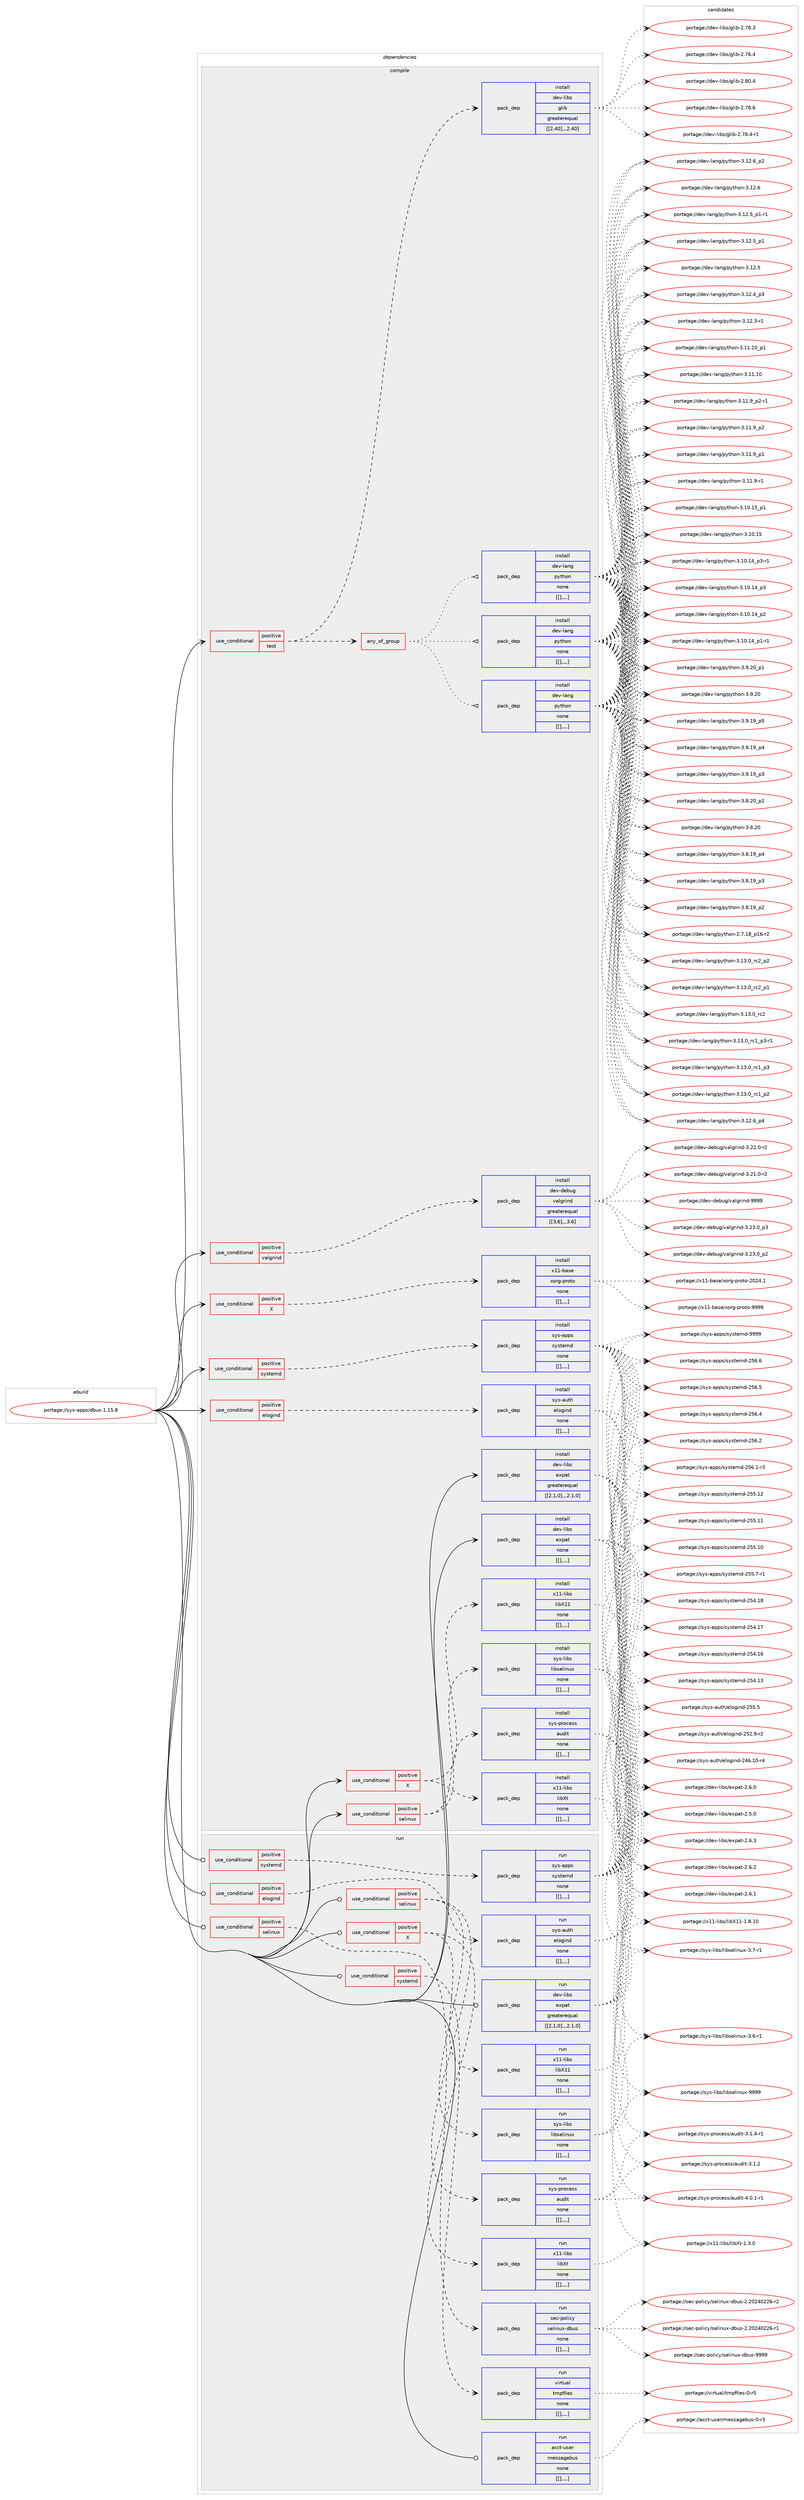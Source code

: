 digraph prolog {

# *************
# Graph options
# *************

newrank=true;
concentrate=true;
compound=true;
graph [rankdir=LR,fontname=Helvetica,fontsize=10,ranksep=1.5];#, ranksep=2.5, nodesep=0.2];
edge  [arrowhead=vee];
node  [fontname=Helvetica,fontsize=10];

# **********
# The ebuild
# **********

subgraph cluster_leftcol {
color=gray;
label=<<i>ebuild</i>>;
id [label="portage://sys-apps/dbus-1.15.8", color=red, width=4, href="../sys-apps/dbus-1.15.8.svg"];
}

# ****************
# The dependencies
# ****************

subgraph cluster_midcol {
color=gray;
label=<<i>dependencies</i>>;
subgraph cluster_compile {
fillcolor="#eeeeee";
style=filled;
label=<<i>compile</i>>;
subgraph cond2521 {
dependency7185 [label=<<TABLE BORDER="0" CELLBORDER="1" CELLSPACING="0" CELLPADDING="4"><TR><TD ROWSPAN="3" CELLPADDING="10">use_conditional</TD></TR><TR><TD>positive</TD></TR><TR><TD>X</TD></TR></TABLE>>, shape=none, color=red];
subgraph pack4641 {
dependency7186 [label=<<TABLE BORDER="0" CELLBORDER="1" CELLSPACING="0" CELLPADDING="4" WIDTH="220"><TR><TD ROWSPAN="6" CELLPADDING="30">pack_dep</TD></TR><TR><TD WIDTH="110">install</TD></TR><TR><TD>x11-base</TD></TR><TR><TD>xorg-proto</TD></TR><TR><TD>none</TD></TR><TR><TD>[[],,,,]</TD></TR></TABLE>>, shape=none, color=blue];
}
dependency7185:e -> dependency7186:w [weight=20,style="dashed",arrowhead="vee"];
}
id:e -> dependency7185:w [weight=20,style="solid",arrowhead="vee"];
subgraph cond2522 {
dependency7187 [label=<<TABLE BORDER="0" CELLBORDER="1" CELLSPACING="0" CELLPADDING="4"><TR><TD ROWSPAN="3" CELLPADDING="10">use_conditional</TD></TR><TR><TD>positive</TD></TR><TR><TD>X</TD></TR></TABLE>>, shape=none, color=red];
subgraph pack4642 {
dependency7188 [label=<<TABLE BORDER="0" CELLBORDER="1" CELLSPACING="0" CELLPADDING="4" WIDTH="220"><TR><TD ROWSPAN="6" CELLPADDING="30">pack_dep</TD></TR><TR><TD WIDTH="110">install</TD></TR><TR><TD>x11-libs</TD></TR><TR><TD>libX11</TD></TR><TR><TD>none</TD></TR><TR><TD>[[],,,,]</TD></TR></TABLE>>, shape=none, color=blue];
}
dependency7187:e -> dependency7188:w [weight=20,style="dashed",arrowhead="vee"];
subgraph pack4643 {
dependency7189 [label=<<TABLE BORDER="0" CELLBORDER="1" CELLSPACING="0" CELLPADDING="4" WIDTH="220"><TR><TD ROWSPAN="6" CELLPADDING="30">pack_dep</TD></TR><TR><TD WIDTH="110">install</TD></TR><TR><TD>x11-libs</TD></TR><TR><TD>libXt</TD></TR><TR><TD>none</TD></TR><TR><TD>[[],,,,]</TD></TR></TABLE>>, shape=none, color=blue];
}
dependency7187:e -> dependency7189:w [weight=20,style="dashed",arrowhead="vee"];
}
id:e -> dependency7187:w [weight=20,style="solid",arrowhead="vee"];
subgraph cond2523 {
dependency7190 [label=<<TABLE BORDER="0" CELLBORDER="1" CELLSPACING="0" CELLPADDING="4"><TR><TD ROWSPAN="3" CELLPADDING="10">use_conditional</TD></TR><TR><TD>positive</TD></TR><TR><TD>elogind</TD></TR></TABLE>>, shape=none, color=red];
subgraph pack4644 {
dependency7191 [label=<<TABLE BORDER="0" CELLBORDER="1" CELLSPACING="0" CELLPADDING="4" WIDTH="220"><TR><TD ROWSPAN="6" CELLPADDING="30">pack_dep</TD></TR><TR><TD WIDTH="110">install</TD></TR><TR><TD>sys-auth</TD></TR><TR><TD>elogind</TD></TR><TR><TD>none</TD></TR><TR><TD>[[],,,,]</TD></TR></TABLE>>, shape=none, color=blue];
}
dependency7190:e -> dependency7191:w [weight=20,style="dashed",arrowhead="vee"];
}
id:e -> dependency7190:w [weight=20,style="solid",arrowhead="vee"];
subgraph cond2524 {
dependency7192 [label=<<TABLE BORDER="0" CELLBORDER="1" CELLSPACING="0" CELLPADDING="4"><TR><TD ROWSPAN="3" CELLPADDING="10">use_conditional</TD></TR><TR><TD>positive</TD></TR><TR><TD>selinux</TD></TR></TABLE>>, shape=none, color=red];
subgraph pack4645 {
dependency7193 [label=<<TABLE BORDER="0" CELLBORDER="1" CELLSPACING="0" CELLPADDING="4" WIDTH="220"><TR><TD ROWSPAN="6" CELLPADDING="30">pack_dep</TD></TR><TR><TD WIDTH="110">install</TD></TR><TR><TD>sys-process</TD></TR><TR><TD>audit</TD></TR><TR><TD>none</TD></TR><TR><TD>[[],,,,]</TD></TR></TABLE>>, shape=none, color=blue];
}
dependency7192:e -> dependency7193:w [weight=20,style="dashed",arrowhead="vee"];
subgraph pack4646 {
dependency7194 [label=<<TABLE BORDER="0" CELLBORDER="1" CELLSPACING="0" CELLPADDING="4" WIDTH="220"><TR><TD ROWSPAN="6" CELLPADDING="30">pack_dep</TD></TR><TR><TD WIDTH="110">install</TD></TR><TR><TD>sys-libs</TD></TR><TR><TD>libselinux</TD></TR><TR><TD>none</TD></TR><TR><TD>[[],,,,]</TD></TR></TABLE>>, shape=none, color=blue];
}
dependency7192:e -> dependency7194:w [weight=20,style="dashed",arrowhead="vee"];
}
id:e -> dependency7192:w [weight=20,style="solid",arrowhead="vee"];
subgraph cond2525 {
dependency7195 [label=<<TABLE BORDER="0" CELLBORDER="1" CELLSPACING="0" CELLPADDING="4"><TR><TD ROWSPAN="3" CELLPADDING="10">use_conditional</TD></TR><TR><TD>positive</TD></TR><TR><TD>systemd</TD></TR></TABLE>>, shape=none, color=red];
subgraph pack4647 {
dependency7196 [label=<<TABLE BORDER="0" CELLBORDER="1" CELLSPACING="0" CELLPADDING="4" WIDTH="220"><TR><TD ROWSPAN="6" CELLPADDING="30">pack_dep</TD></TR><TR><TD WIDTH="110">install</TD></TR><TR><TD>sys-apps</TD></TR><TR><TD>systemd</TD></TR><TR><TD>none</TD></TR><TR><TD>[[],,,,]</TD></TR></TABLE>>, shape=none, color=blue];
}
dependency7195:e -> dependency7196:w [weight=20,style="dashed",arrowhead="vee"];
}
id:e -> dependency7195:w [weight=20,style="solid",arrowhead="vee"];
subgraph cond2526 {
dependency7197 [label=<<TABLE BORDER="0" CELLBORDER="1" CELLSPACING="0" CELLPADDING="4"><TR><TD ROWSPAN="3" CELLPADDING="10">use_conditional</TD></TR><TR><TD>positive</TD></TR><TR><TD>test</TD></TR></TABLE>>, shape=none, color=red];
subgraph any25 {
dependency7198 [label=<<TABLE BORDER="0" CELLBORDER="1" CELLSPACING="0" CELLPADDING="4"><TR><TD CELLPADDING="10">any_of_group</TD></TR></TABLE>>, shape=none, color=red];subgraph pack4648 {
dependency7199 [label=<<TABLE BORDER="0" CELLBORDER="1" CELLSPACING="0" CELLPADDING="4" WIDTH="220"><TR><TD ROWSPAN="6" CELLPADDING="30">pack_dep</TD></TR><TR><TD WIDTH="110">install</TD></TR><TR><TD>dev-lang</TD></TR><TR><TD>python</TD></TR><TR><TD>none</TD></TR><TR><TD>[[],,,,]</TD></TR></TABLE>>, shape=none, color=blue];
}
dependency7198:e -> dependency7199:w [weight=20,style="dotted",arrowhead="oinv"];
subgraph pack4649 {
dependency7200 [label=<<TABLE BORDER="0" CELLBORDER="1" CELLSPACING="0" CELLPADDING="4" WIDTH="220"><TR><TD ROWSPAN="6" CELLPADDING="30">pack_dep</TD></TR><TR><TD WIDTH="110">install</TD></TR><TR><TD>dev-lang</TD></TR><TR><TD>python</TD></TR><TR><TD>none</TD></TR><TR><TD>[[],,,,]</TD></TR></TABLE>>, shape=none, color=blue];
}
dependency7198:e -> dependency7200:w [weight=20,style="dotted",arrowhead="oinv"];
subgraph pack4650 {
dependency7201 [label=<<TABLE BORDER="0" CELLBORDER="1" CELLSPACING="0" CELLPADDING="4" WIDTH="220"><TR><TD ROWSPAN="6" CELLPADDING="30">pack_dep</TD></TR><TR><TD WIDTH="110">install</TD></TR><TR><TD>dev-lang</TD></TR><TR><TD>python</TD></TR><TR><TD>none</TD></TR><TR><TD>[[],,,,]</TD></TR></TABLE>>, shape=none, color=blue];
}
dependency7198:e -> dependency7201:w [weight=20,style="dotted",arrowhead="oinv"];
}
dependency7197:e -> dependency7198:w [weight=20,style="dashed",arrowhead="vee"];
subgraph pack4651 {
dependency7202 [label=<<TABLE BORDER="0" CELLBORDER="1" CELLSPACING="0" CELLPADDING="4" WIDTH="220"><TR><TD ROWSPAN="6" CELLPADDING="30">pack_dep</TD></TR><TR><TD WIDTH="110">install</TD></TR><TR><TD>dev-libs</TD></TR><TR><TD>glib</TD></TR><TR><TD>greaterequal</TD></TR><TR><TD>[[2,40],,,2.40]</TD></TR></TABLE>>, shape=none, color=blue];
}
dependency7197:e -> dependency7202:w [weight=20,style="dashed",arrowhead="vee"];
}
id:e -> dependency7197:w [weight=20,style="solid",arrowhead="vee"];
subgraph cond2527 {
dependency7203 [label=<<TABLE BORDER="0" CELLBORDER="1" CELLSPACING="0" CELLPADDING="4"><TR><TD ROWSPAN="3" CELLPADDING="10">use_conditional</TD></TR><TR><TD>positive</TD></TR><TR><TD>valgrind</TD></TR></TABLE>>, shape=none, color=red];
subgraph pack4652 {
dependency7204 [label=<<TABLE BORDER="0" CELLBORDER="1" CELLSPACING="0" CELLPADDING="4" WIDTH="220"><TR><TD ROWSPAN="6" CELLPADDING="30">pack_dep</TD></TR><TR><TD WIDTH="110">install</TD></TR><TR><TD>dev-debug</TD></TR><TR><TD>valgrind</TD></TR><TR><TD>greaterequal</TD></TR><TR><TD>[[3,6],,,3.6]</TD></TR></TABLE>>, shape=none, color=blue];
}
dependency7203:e -> dependency7204:w [weight=20,style="dashed",arrowhead="vee"];
}
id:e -> dependency7203:w [weight=20,style="solid",arrowhead="vee"];
subgraph pack4653 {
dependency7205 [label=<<TABLE BORDER="0" CELLBORDER="1" CELLSPACING="0" CELLPADDING="4" WIDTH="220"><TR><TD ROWSPAN="6" CELLPADDING="30">pack_dep</TD></TR><TR><TD WIDTH="110">install</TD></TR><TR><TD>dev-libs</TD></TR><TR><TD>expat</TD></TR><TR><TD>greaterequal</TD></TR><TR><TD>[[2,1,0],,,2.1.0]</TD></TR></TABLE>>, shape=none, color=blue];
}
id:e -> dependency7205:w [weight=20,style="solid",arrowhead="vee"];
subgraph pack4654 {
dependency7206 [label=<<TABLE BORDER="0" CELLBORDER="1" CELLSPACING="0" CELLPADDING="4" WIDTH="220"><TR><TD ROWSPAN="6" CELLPADDING="30">pack_dep</TD></TR><TR><TD WIDTH="110">install</TD></TR><TR><TD>dev-libs</TD></TR><TR><TD>expat</TD></TR><TR><TD>none</TD></TR><TR><TD>[[],,,,]</TD></TR></TABLE>>, shape=none, color=blue];
}
id:e -> dependency7206:w [weight=20,style="solid",arrowhead="vee"];
}
subgraph cluster_compileandrun {
fillcolor="#eeeeee";
style=filled;
label=<<i>compile and run</i>>;
}
subgraph cluster_run {
fillcolor="#eeeeee";
style=filled;
label=<<i>run</i>>;
subgraph cond2528 {
dependency7207 [label=<<TABLE BORDER="0" CELLBORDER="1" CELLSPACING="0" CELLPADDING="4"><TR><TD ROWSPAN="3" CELLPADDING="10">use_conditional</TD></TR><TR><TD>positive</TD></TR><TR><TD>X</TD></TR></TABLE>>, shape=none, color=red];
subgraph pack4655 {
dependency7208 [label=<<TABLE BORDER="0" CELLBORDER="1" CELLSPACING="0" CELLPADDING="4" WIDTH="220"><TR><TD ROWSPAN="6" CELLPADDING="30">pack_dep</TD></TR><TR><TD WIDTH="110">run</TD></TR><TR><TD>x11-libs</TD></TR><TR><TD>libX11</TD></TR><TR><TD>none</TD></TR><TR><TD>[[],,,,]</TD></TR></TABLE>>, shape=none, color=blue];
}
dependency7207:e -> dependency7208:w [weight=20,style="dashed",arrowhead="vee"];
subgraph pack4656 {
dependency7209 [label=<<TABLE BORDER="0" CELLBORDER="1" CELLSPACING="0" CELLPADDING="4" WIDTH="220"><TR><TD ROWSPAN="6" CELLPADDING="30">pack_dep</TD></TR><TR><TD WIDTH="110">run</TD></TR><TR><TD>x11-libs</TD></TR><TR><TD>libXt</TD></TR><TR><TD>none</TD></TR><TR><TD>[[],,,,]</TD></TR></TABLE>>, shape=none, color=blue];
}
dependency7207:e -> dependency7209:w [weight=20,style="dashed",arrowhead="vee"];
}
id:e -> dependency7207:w [weight=20,style="solid",arrowhead="odot"];
subgraph cond2529 {
dependency7210 [label=<<TABLE BORDER="0" CELLBORDER="1" CELLSPACING="0" CELLPADDING="4"><TR><TD ROWSPAN="3" CELLPADDING="10">use_conditional</TD></TR><TR><TD>positive</TD></TR><TR><TD>elogind</TD></TR></TABLE>>, shape=none, color=red];
subgraph pack4657 {
dependency7211 [label=<<TABLE BORDER="0" CELLBORDER="1" CELLSPACING="0" CELLPADDING="4" WIDTH="220"><TR><TD ROWSPAN="6" CELLPADDING="30">pack_dep</TD></TR><TR><TD WIDTH="110">run</TD></TR><TR><TD>sys-auth</TD></TR><TR><TD>elogind</TD></TR><TR><TD>none</TD></TR><TR><TD>[[],,,,]</TD></TR></TABLE>>, shape=none, color=blue];
}
dependency7210:e -> dependency7211:w [weight=20,style="dashed",arrowhead="vee"];
}
id:e -> dependency7210:w [weight=20,style="solid",arrowhead="odot"];
subgraph cond2530 {
dependency7212 [label=<<TABLE BORDER="0" CELLBORDER="1" CELLSPACING="0" CELLPADDING="4"><TR><TD ROWSPAN="3" CELLPADDING="10">use_conditional</TD></TR><TR><TD>positive</TD></TR><TR><TD>selinux</TD></TR></TABLE>>, shape=none, color=red];
subgraph pack4658 {
dependency7213 [label=<<TABLE BORDER="0" CELLBORDER="1" CELLSPACING="0" CELLPADDING="4" WIDTH="220"><TR><TD ROWSPAN="6" CELLPADDING="30">pack_dep</TD></TR><TR><TD WIDTH="110">run</TD></TR><TR><TD>sec-policy</TD></TR><TR><TD>selinux-dbus</TD></TR><TR><TD>none</TD></TR><TR><TD>[[],,,,]</TD></TR></TABLE>>, shape=none, color=blue];
}
dependency7212:e -> dependency7213:w [weight=20,style="dashed",arrowhead="vee"];
}
id:e -> dependency7212:w [weight=20,style="solid",arrowhead="odot"];
subgraph cond2531 {
dependency7214 [label=<<TABLE BORDER="0" CELLBORDER="1" CELLSPACING="0" CELLPADDING="4"><TR><TD ROWSPAN="3" CELLPADDING="10">use_conditional</TD></TR><TR><TD>positive</TD></TR><TR><TD>selinux</TD></TR></TABLE>>, shape=none, color=red];
subgraph pack4659 {
dependency7215 [label=<<TABLE BORDER="0" CELLBORDER="1" CELLSPACING="0" CELLPADDING="4" WIDTH="220"><TR><TD ROWSPAN="6" CELLPADDING="30">pack_dep</TD></TR><TR><TD WIDTH="110">run</TD></TR><TR><TD>sys-process</TD></TR><TR><TD>audit</TD></TR><TR><TD>none</TD></TR><TR><TD>[[],,,,]</TD></TR></TABLE>>, shape=none, color=blue];
}
dependency7214:e -> dependency7215:w [weight=20,style="dashed",arrowhead="vee"];
subgraph pack4660 {
dependency7216 [label=<<TABLE BORDER="0" CELLBORDER="1" CELLSPACING="0" CELLPADDING="4" WIDTH="220"><TR><TD ROWSPAN="6" CELLPADDING="30">pack_dep</TD></TR><TR><TD WIDTH="110">run</TD></TR><TR><TD>sys-libs</TD></TR><TR><TD>libselinux</TD></TR><TR><TD>none</TD></TR><TR><TD>[[],,,,]</TD></TR></TABLE>>, shape=none, color=blue];
}
dependency7214:e -> dependency7216:w [weight=20,style="dashed",arrowhead="vee"];
}
id:e -> dependency7214:w [weight=20,style="solid",arrowhead="odot"];
subgraph cond2532 {
dependency7217 [label=<<TABLE BORDER="0" CELLBORDER="1" CELLSPACING="0" CELLPADDING="4"><TR><TD ROWSPAN="3" CELLPADDING="10">use_conditional</TD></TR><TR><TD>positive</TD></TR><TR><TD>systemd</TD></TR></TABLE>>, shape=none, color=red];
subgraph pack4661 {
dependency7218 [label=<<TABLE BORDER="0" CELLBORDER="1" CELLSPACING="0" CELLPADDING="4" WIDTH="220"><TR><TD ROWSPAN="6" CELLPADDING="30">pack_dep</TD></TR><TR><TD WIDTH="110">run</TD></TR><TR><TD>sys-apps</TD></TR><TR><TD>systemd</TD></TR><TR><TD>none</TD></TR><TR><TD>[[],,,,]</TD></TR></TABLE>>, shape=none, color=blue];
}
dependency7217:e -> dependency7218:w [weight=20,style="dashed",arrowhead="vee"];
}
id:e -> dependency7217:w [weight=20,style="solid",arrowhead="odot"];
subgraph cond2533 {
dependency7219 [label=<<TABLE BORDER="0" CELLBORDER="1" CELLSPACING="0" CELLPADDING="4"><TR><TD ROWSPAN="3" CELLPADDING="10">use_conditional</TD></TR><TR><TD>positive</TD></TR><TR><TD>systemd</TD></TR></TABLE>>, shape=none, color=red];
subgraph pack4662 {
dependency7220 [label=<<TABLE BORDER="0" CELLBORDER="1" CELLSPACING="0" CELLPADDING="4" WIDTH="220"><TR><TD ROWSPAN="6" CELLPADDING="30">pack_dep</TD></TR><TR><TD WIDTH="110">run</TD></TR><TR><TD>virtual</TD></TR><TR><TD>tmpfiles</TD></TR><TR><TD>none</TD></TR><TR><TD>[[],,,,]</TD></TR></TABLE>>, shape=none, color=blue];
}
dependency7219:e -> dependency7220:w [weight=20,style="dashed",arrowhead="vee"];
}
id:e -> dependency7219:w [weight=20,style="solid",arrowhead="odot"];
subgraph pack4663 {
dependency7221 [label=<<TABLE BORDER="0" CELLBORDER="1" CELLSPACING="0" CELLPADDING="4" WIDTH="220"><TR><TD ROWSPAN="6" CELLPADDING="30">pack_dep</TD></TR><TR><TD WIDTH="110">run</TD></TR><TR><TD>acct-user</TD></TR><TR><TD>messagebus</TD></TR><TR><TD>none</TD></TR><TR><TD>[[],,,,]</TD></TR></TABLE>>, shape=none, color=blue];
}
id:e -> dependency7221:w [weight=20,style="solid",arrowhead="odot"];
subgraph pack4664 {
dependency7222 [label=<<TABLE BORDER="0" CELLBORDER="1" CELLSPACING="0" CELLPADDING="4" WIDTH="220"><TR><TD ROWSPAN="6" CELLPADDING="30">pack_dep</TD></TR><TR><TD WIDTH="110">run</TD></TR><TR><TD>dev-libs</TD></TR><TR><TD>expat</TD></TR><TR><TD>greaterequal</TD></TR><TR><TD>[[2,1,0],,,2.1.0]</TD></TR></TABLE>>, shape=none, color=blue];
}
id:e -> dependency7222:w [weight=20,style="solid",arrowhead="odot"];
}
}

# **************
# The candidates
# **************

subgraph cluster_choices {
rank=same;
color=gray;
label=<<i>candidates</i>>;

subgraph choice4641 {
color=black;
nodesep=1;
choice120494945989711510147120111114103451121141111161114557575757 [label="portage://x11-base/xorg-proto-9999", color=red, width=4,href="../x11-base/xorg-proto-9999.svg"];
choice1204949459897115101471201111141034511211411111611145504850524649 [label="portage://x11-base/xorg-proto-2024.1", color=red, width=4,href="../x11-base/xorg-proto-2024.1.svg"];
dependency7186:e -> choice120494945989711510147120111114103451121141111161114557575757:w [style=dotted,weight="100"];
dependency7186:e -> choice1204949459897115101471201111141034511211411111611145504850524649:w [style=dotted,weight="100"];
}
subgraph choice4642 {
color=black;
nodesep=1;
choice12049494510810598115471081059888494945494656464948 [label="portage://x11-libs/libX11-1.8.10", color=red, width=4,href="../x11-libs/libX11-1.8.10.svg"];
dependency7188:e -> choice12049494510810598115471081059888494945494656464948:w [style=dotted,weight="100"];
}
subgraph choice4643 {
color=black;
nodesep=1;
choice12049494510810598115471081059888116454946514648 [label="portage://x11-libs/libXt-1.3.0", color=red, width=4,href="../x11-libs/libXt-1.3.0.svg"];
dependency7189:e -> choice12049494510810598115471081059888116454946514648:w [style=dotted,weight="100"];
}
subgraph choice4644 {
color=black;
nodesep=1;
choice115121115459711711610447101108111103105110100455053534653 [label="portage://sys-auth/elogind-255.5", color=red, width=4,href="../sys-auth/elogind-255.5.svg"];
choice1151211154597117116104471011081111031051101004550535046574511450 [label="portage://sys-auth/elogind-252.9-r2", color=red, width=4,href="../sys-auth/elogind-252.9-r2.svg"];
choice115121115459711711610447101108111103105110100455052544649484511452 [label="portage://sys-auth/elogind-246.10-r4", color=red, width=4,href="../sys-auth/elogind-246.10-r4.svg"];
dependency7191:e -> choice115121115459711711610447101108111103105110100455053534653:w [style=dotted,weight="100"];
dependency7191:e -> choice1151211154597117116104471011081111031051101004550535046574511450:w [style=dotted,weight="100"];
dependency7191:e -> choice115121115459711711610447101108111103105110100455052544649484511452:w [style=dotted,weight="100"];
}
subgraph choice4645 {
color=black;
nodesep=1;
choice115121115451121141119910111511547971171001051164552464846494511449 [label="portage://sys-process/audit-4.0.1-r1", color=red, width=4,href="../sys-process/audit-4.0.1-r1.svg"];
choice115121115451121141119910111511547971171001051164551464946524511449 [label="portage://sys-process/audit-3.1.4-r1", color=red, width=4,href="../sys-process/audit-3.1.4-r1.svg"];
choice11512111545112114111991011151154797117100105116455146494650 [label="portage://sys-process/audit-3.1.2", color=red, width=4,href="../sys-process/audit-3.1.2.svg"];
dependency7193:e -> choice115121115451121141119910111511547971171001051164552464846494511449:w [style=dotted,weight="100"];
dependency7193:e -> choice115121115451121141119910111511547971171001051164551464946524511449:w [style=dotted,weight="100"];
dependency7193:e -> choice11512111545112114111991011151154797117100105116455146494650:w [style=dotted,weight="100"];
}
subgraph choice4646 {
color=black;
nodesep=1;
choice115121115451081059811547108105981151011081051101171204557575757 [label="portage://sys-libs/libselinux-9999", color=red, width=4,href="../sys-libs/libselinux-9999.svg"];
choice11512111545108105981154710810598115101108105110117120455146554511449 [label="portage://sys-libs/libselinux-3.7-r1", color=red, width=4,href="../sys-libs/libselinux-3.7-r1.svg"];
choice11512111545108105981154710810598115101108105110117120455146544511449 [label="portage://sys-libs/libselinux-3.6-r1", color=red, width=4,href="../sys-libs/libselinux-3.6-r1.svg"];
dependency7194:e -> choice115121115451081059811547108105981151011081051101171204557575757:w [style=dotted,weight="100"];
dependency7194:e -> choice11512111545108105981154710810598115101108105110117120455146554511449:w [style=dotted,weight="100"];
dependency7194:e -> choice11512111545108105981154710810598115101108105110117120455146544511449:w [style=dotted,weight="100"];
}
subgraph choice4647 {
color=black;
nodesep=1;
choice1151211154597112112115471151211151161011091004557575757 [label="portage://sys-apps/systemd-9999", color=red, width=4,href="../sys-apps/systemd-9999.svg"];
choice115121115459711211211547115121115116101109100455053544654 [label="portage://sys-apps/systemd-256.6", color=red, width=4,href="../sys-apps/systemd-256.6.svg"];
choice115121115459711211211547115121115116101109100455053544653 [label="portage://sys-apps/systemd-256.5", color=red, width=4,href="../sys-apps/systemd-256.5.svg"];
choice115121115459711211211547115121115116101109100455053544652 [label="portage://sys-apps/systemd-256.4", color=red, width=4,href="../sys-apps/systemd-256.4.svg"];
choice115121115459711211211547115121115116101109100455053544650 [label="portage://sys-apps/systemd-256.2", color=red, width=4,href="../sys-apps/systemd-256.2.svg"];
choice1151211154597112112115471151211151161011091004550535446494511451 [label="portage://sys-apps/systemd-256.1-r3", color=red, width=4,href="../sys-apps/systemd-256.1-r3.svg"];
choice11512111545971121121154711512111511610110910045505353464950 [label="portage://sys-apps/systemd-255.12", color=red, width=4,href="../sys-apps/systemd-255.12.svg"];
choice11512111545971121121154711512111511610110910045505353464949 [label="portage://sys-apps/systemd-255.11", color=red, width=4,href="../sys-apps/systemd-255.11.svg"];
choice11512111545971121121154711512111511610110910045505353464948 [label="portage://sys-apps/systemd-255.10", color=red, width=4,href="../sys-apps/systemd-255.10.svg"];
choice1151211154597112112115471151211151161011091004550535346554511449 [label="portage://sys-apps/systemd-255.7-r1", color=red, width=4,href="../sys-apps/systemd-255.7-r1.svg"];
choice11512111545971121121154711512111511610110910045505352464956 [label="portage://sys-apps/systemd-254.18", color=red, width=4,href="../sys-apps/systemd-254.18.svg"];
choice11512111545971121121154711512111511610110910045505352464955 [label="portage://sys-apps/systemd-254.17", color=red, width=4,href="../sys-apps/systemd-254.17.svg"];
choice11512111545971121121154711512111511610110910045505352464954 [label="portage://sys-apps/systemd-254.16", color=red, width=4,href="../sys-apps/systemd-254.16.svg"];
choice11512111545971121121154711512111511610110910045505352464951 [label="portage://sys-apps/systemd-254.13", color=red, width=4,href="../sys-apps/systemd-254.13.svg"];
dependency7196:e -> choice1151211154597112112115471151211151161011091004557575757:w [style=dotted,weight="100"];
dependency7196:e -> choice115121115459711211211547115121115116101109100455053544654:w [style=dotted,weight="100"];
dependency7196:e -> choice115121115459711211211547115121115116101109100455053544653:w [style=dotted,weight="100"];
dependency7196:e -> choice115121115459711211211547115121115116101109100455053544652:w [style=dotted,weight="100"];
dependency7196:e -> choice115121115459711211211547115121115116101109100455053544650:w [style=dotted,weight="100"];
dependency7196:e -> choice1151211154597112112115471151211151161011091004550535446494511451:w [style=dotted,weight="100"];
dependency7196:e -> choice11512111545971121121154711512111511610110910045505353464950:w [style=dotted,weight="100"];
dependency7196:e -> choice11512111545971121121154711512111511610110910045505353464949:w [style=dotted,weight="100"];
dependency7196:e -> choice11512111545971121121154711512111511610110910045505353464948:w [style=dotted,weight="100"];
dependency7196:e -> choice1151211154597112112115471151211151161011091004550535346554511449:w [style=dotted,weight="100"];
dependency7196:e -> choice11512111545971121121154711512111511610110910045505352464956:w [style=dotted,weight="100"];
dependency7196:e -> choice11512111545971121121154711512111511610110910045505352464955:w [style=dotted,weight="100"];
dependency7196:e -> choice11512111545971121121154711512111511610110910045505352464954:w [style=dotted,weight="100"];
dependency7196:e -> choice11512111545971121121154711512111511610110910045505352464951:w [style=dotted,weight="100"];
}
subgraph choice4648 {
color=black;
nodesep=1;
choice100101118451089711010347112121116104111110455146495146489511499509511250 [label="portage://dev-lang/python-3.13.0_rc2_p2", color=red, width=4,href="../dev-lang/python-3.13.0_rc2_p2.svg"];
choice100101118451089711010347112121116104111110455146495146489511499509511249 [label="portage://dev-lang/python-3.13.0_rc2_p1", color=red, width=4,href="../dev-lang/python-3.13.0_rc2_p1.svg"];
choice10010111845108971101034711212111610411111045514649514648951149950 [label="portage://dev-lang/python-3.13.0_rc2", color=red, width=4,href="../dev-lang/python-3.13.0_rc2.svg"];
choice1001011184510897110103471121211161041111104551464951464895114994995112514511449 [label="portage://dev-lang/python-3.13.0_rc1_p3-r1", color=red, width=4,href="../dev-lang/python-3.13.0_rc1_p3-r1.svg"];
choice100101118451089711010347112121116104111110455146495146489511499499511251 [label="portage://dev-lang/python-3.13.0_rc1_p3", color=red, width=4,href="../dev-lang/python-3.13.0_rc1_p3.svg"];
choice100101118451089711010347112121116104111110455146495146489511499499511250 [label="portage://dev-lang/python-3.13.0_rc1_p2", color=red, width=4,href="../dev-lang/python-3.13.0_rc1_p2.svg"];
choice100101118451089711010347112121116104111110455146495046549511252 [label="portage://dev-lang/python-3.12.6_p4", color=red, width=4,href="../dev-lang/python-3.12.6_p4.svg"];
choice100101118451089711010347112121116104111110455146495046549511250 [label="portage://dev-lang/python-3.12.6_p2", color=red, width=4,href="../dev-lang/python-3.12.6_p2.svg"];
choice10010111845108971101034711212111610411111045514649504654 [label="portage://dev-lang/python-3.12.6", color=red, width=4,href="../dev-lang/python-3.12.6.svg"];
choice1001011184510897110103471121211161041111104551464950465395112494511449 [label="portage://dev-lang/python-3.12.5_p1-r1", color=red, width=4,href="../dev-lang/python-3.12.5_p1-r1.svg"];
choice100101118451089711010347112121116104111110455146495046539511249 [label="portage://dev-lang/python-3.12.5_p1", color=red, width=4,href="../dev-lang/python-3.12.5_p1.svg"];
choice10010111845108971101034711212111610411111045514649504653 [label="portage://dev-lang/python-3.12.5", color=red, width=4,href="../dev-lang/python-3.12.5.svg"];
choice100101118451089711010347112121116104111110455146495046529511251 [label="portage://dev-lang/python-3.12.4_p3", color=red, width=4,href="../dev-lang/python-3.12.4_p3.svg"];
choice100101118451089711010347112121116104111110455146495046514511449 [label="portage://dev-lang/python-3.12.3-r1", color=red, width=4,href="../dev-lang/python-3.12.3-r1.svg"];
choice10010111845108971101034711212111610411111045514649494649489511249 [label="portage://dev-lang/python-3.11.10_p1", color=red, width=4,href="../dev-lang/python-3.11.10_p1.svg"];
choice1001011184510897110103471121211161041111104551464949464948 [label="portage://dev-lang/python-3.11.10", color=red, width=4,href="../dev-lang/python-3.11.10.svg"];
choice1001011184510897110103471121211161041111104551464949465795112504511449 [label="portage://dev-lang/python-3.11.9_p2-r1", color=red, width=4,href="../dev-lang/python-3.11.9_p2-r1.svg"];
choice100101118451089711010347112121116104111110455146494946579511250 [label="portage://dev-lang/python-3.11.9_p2", color=red, width=4,href="../dev-lang/python-3.11.9_p2.svg"];
choice100101118451089711010347112121116104111110455146494946579511249 [label="portage://dev-lang/python-3.11.9_p1", color=red, width=4,href="../dev-lang/python-3.11.9_p1.svg"];
choice100101118451089711010347112121116104111110455146494946574511449 [label="portage://dev-lang/python-3.11.9-r1", color=red, width=4,href="../dev-lang/python-3.11.9-r1.svg"];
choice10010111845108971101034711212111610411111045514649484649539511249 [label="portage://dev-lang/python-3.10.15_p1", color=red, width=4,href="../dev-lang/python-3.10.15_p1.svg"];
choice1001011184510897110103471121211161041111104551464948464953 [label="portage://dev-lang/python-3.10.15", color=red, width=4,href="../dev-lang/python-3.10.15.svg"];
choice100101118451089711010347112121116104111110455146494846495295112514511449 [label="portage://dev-lang/python-3.10.14_p3-r1", color=red, width=4,href="../dev-lang/python-3.10.14_p3-r1.svg"];
choice10010111845108971101034711212111610411111045514649484649529511251 [label="portage://dev-lang/python-3.10.14_p3", color=red, width=4,href="../dev-lang/python-3.10.14_p3.svg"];
choice10010111845108971101034711212111610411111045514649484649529511250 [label="portage://dev-lang/python-3.10.14_p2", color=red, width=4,href="../dev-lang/python-3.10.14_p2.svg"];
choice100101118451089711010347112121116104111110455146494846495295112494511449 [label="portage://dev-lang/python-3.10.14_p1-r1", color=red, width=4,href="../dev-lang/python-3.10.14_p1-r1.svg"];
choice100101118451089711010347112121116104111110455146574650489511249 [label="portage://dev-lang/python-3.9.20_p1", color=red, width=4,href="../dev-lang/python-3.9.20_p1.svg"];
choice10010111845108971101034711212111610411111045514657465048 [label="portage://dev-lang/python-3.9.20", color=red, width=4,href="../dev-lang/python-3.9.20.svg"];
choice100101118451089711010347112121116104111110455146574649579511253 [label="portage://dev-lang/python-3.9.19_p5", color=red, width=4,href="../dev-lang/python-3.9.19_p5.svg"];
choice100101118451089711010347112121116104111110455146574649579511252 [label="portage://dev-lang/python-3.9.19_p4", color=red, width=4,href="../dev-lang/python-3.9.19_p4.svg"];
choice100101118451089711010347112121116104111110455146574649579511251 [label="portage://dev-lang/python-3.9.19_p3", color=red, width=4,href="../dev-lang/python-3.9.19_p3.svg"];
choice100101118451089711010347112121116104111110455146564650489511250 [label="portage://dev-lang/python-3.8.20_p2", color=red, width=4,href="../dev-lang/python-3.8.20_p2.svg"];
choice10010111845108971101034711212111610411111045514656465048 [label="portage://dev-lang/python-3.8.20", color=red, width=4,href="../dev-lang/python-3.8.20.svg"];
choice100101118451089711010347112121116104111110455146564649579511252 [label="portage://dev-lang/python-3.8.19_p4", color=red, width=4,href="../dev-lang/python-3.8.19_p4.svg"];
choice100101118451089711010347112121116104111110455146564649579511251 [label="portage://dev-lang/python-3.8.19_p3", color=red, width=4,href="../dev-lang/python-3.8.19_p3.svg"];
choice100101118451089711010347112121116104111110455146564649579511250 [label="portage://dev-lang/python-3.8.19_p2", color=red, width=4,href="../dev-lang/python-3.8.19_p2.svg"];
choice100101118451089711010347112121116104111110455046554649569511249544511450 [label="portage://dev-lang/python-2.7.18_p16-r2", color=red, width=4,href="../dev-lang/python-2.7.18_p16-r2.svg"];
dependency7199:e -> choice100101118451089711010347112121116104111110455146495146489511499509511250:w [style=dotted,weight="100"];
dependency7199:e -> choice100101118451089711010347112121116104111110455146495146489511499509511249:w [style=dotted,weight="100"];
dependency7199:e -> choice10010111845108971101034711212111610411111045514649514648951149950:w [style=dotted,weight="100"];
dependency7199:e -> choice1001011184510897110103471121211161041111104551464951464895114994995112514511449:w [style=dotted,weight="100"];
dependency7199:e -> choice100101118451089711010347112121116104111110455146495146489511499499511251:w [style=dotted,weight="100"];
dependency7199:e -> choice100101118451089711010347112121116104111110455146495146489511499499511250:w [style=dotted,weight="100"];
dependency7199:e -> choice100101118451089711010347112121116104111110455146495046549511252:w [style=dotted,weight="100"];
dependency7199:e -> choice100101118451089711010347112121116104111110455146495046549511250:w [style=dotted,weight="100"];
dependency7199:e -> choice10010111845108971101034711212111610411111045514649504654:w [style=dotted,weight="100"];
dependency7199:e -> choice1001011184510897110103471121211161041111104551464950465395112494511449:w [style=dotted,weight="100"];
dependency7199:e -> choice100101118451089711010347112121116104111110455146495046539511249:w [style=dotted,weight="100"];
dependency7199:e -> choice10010111845108971101034711212111610411111045514649504653:w [style=dotted,weight="100"];
dependency7199:e -> choice100101118451089711010347112121116104111110455146495046529511251:w [style=dotted,weight="100"];
dependency7199:e -> choice100101118451089711010347112121116104111110455146495046514511449:w [style=dotted,weight="100"];
dependency7199:e -> choice10010111845108971101034711212111610411111045514649494649489511249:w [style=dotted,weight="100"];
dependency7199:e -> choice1001011184510897110103471121211161041111104551464949464948:w [style=dotted,weight="100"];
dependency7199:e -> choice1001011184510897110103471121211161041111104551464949465795112504511449:w [style=dotted,weight="100"];
dependency7199:e -> choice100101118451089711010347112121116104111110455146494946579511250:w [style=dotted,weight="100"];
dependency7199:e -> choice100101118451089711010347112121116104111110455146494946579511249:w [style=dotted,weight="100"];
dependency7199:e -> choice100101118451089711010347112121116104111110455146494946574511449:w [style=dotted,weight="100"];
dependency7199:e -> choice10010111845108971101034711212111610411111045514649484649539511249:w [style=dotted,weight="100"];
dependency7199:e -> choice1001011184510897110103471121211161041111104551464948464953:w [style=dotted,weight="100"];
dependency7199:e -> choice100101118451089711010347112121116104111110455146494846495295112514511449:w [style=dotted,weight="100"];
dependency7199:e -> choice10010111845108971101034711212111610411111045514649484649529511251:w [style=dotted,weight="100"];
dependency7199:e -> choice10010111845108971101034711212111610411111045514649484649529511250:w [style=dotted,weight="100"];
dependency7199:e -> choice100101118451089711010347112121116104111110455146494846495295112494511449:w [style=dotted,weight="100"];
dependency7199:e -> choice100101118451089711010347112121116104111110455146574650489511249:w [style=dotted,weight="100"];
dependency7199:e -> choice10010111845108971101034711212111610411111045514657465048:w [style=dotted,weight="100"];
dependency7199:e -> choice100101118451089711010347112121116104111110455146574649579511253:w [style=dotted,weight="100"];
dependency7199:e -> choice100101118451089711010347112121116104111110455146574649579511252:w [style=dotted,weight="100"];
dependency7199:e -> choice100101118451089711010347112121116104111110455146574649579511251:w [style=dotted,weight="100"];
dependency7199:e -> choice100101118451089711010347112121116104111110455146564650489511250:w [style=dotted,weight="100"];
dependency7199:e -> choice10010111845108971101034711212111610411111045514656465048:w [style=dotted,weight="100"];
dependency7199:e -> choice100101118451089711010347112121116104111110455146564649579511252:w [style=dotted,weight="100"];
dependency7199:e -> choice100101118451089711010347112121116104111110455146564649579511251:w [style=dotted,weight="100"];
dependency7199:e -> choice100101118451089711010347112121116104111110455146564649579511250:w [style=dotted,weight="100"];
dependency7199:e -> choice100101118451089711010347112121116104111110455046554649569511249544511450:w [style=dotted,weight="100"];
}
subgraph choice4649 {
color=black;
nodesep=1;
choice100101118451089711010347112121116104111110455146495146489511499509511250 [label="portage://dev-lang/python-3.13.0_rc2_p2", color=red, width=4,href="../dev-lang/python-3.13.0_rc2_p2.svg"];
choice100101118451089711010347112121116104111110455146495146489511499509511249 [label="portage://dev-lang/python-3.13.0_rc2_p1", color=red, width=4,href="../dev-lang/python-3.13.0_rc2_p1.svg"];
choice10010111845108971101034711212111610411111045514649514648951149950 [label="portage://dev-lang/python-3.13.0_rc2", color=red, width=4,href="../dev-lang/python-3.13.0_rc2.svg"];
choice1001011184510897110103471121211161041111104551464951464895114994995112514511449 [label="portage://dev-lang/python-3.13.0_rc1_p3-r1", color=red, width=4,href="../dev-lang/python-3.13.0_rc1_p3-r1.svg"];
choice100101118451089711010347112121116104111110455146495146489511499499511251 [label="portage://dev-lang/python-3.13.0_rc1_p3", color=red, width=4,href="../dev-lang/python-3.13.0_rc1_p3.svg"];
choice100101118451089711010347112121116104111110455146495146489511499499511250 [label="portage://dev-lang/python-3.13.0_rc1_p2", color=red, width=4,href="../dev-lang/python-3.13.0_rc1_p2.svg"];
choice100101118451089711010347112121116104111110455146495046549511252 [label="portage://dev-lang/python-3.12.6_p4", color=red, width=4,href="../dev-lang/python-3.12.6_p4.svg"];
choice100101118451089711010347112121116104111110455146495046549511250 [label="portage://dev-lang/python-3.12.6_p2", color=red, width=4,href="../dev-lang/python-3.12.6_p2.svg"];
choice10010111845108971101034711212111610411111045514649504654 [label="portage://dev-lang/python-3.12.6", color=red, width=4,href="../dev-lang/python-3.12.6.svg"];
choice1001011184510897110103471121211161041111104551464950465395112494511449 [label="portage://dev-lang/python-3.12.5_p1-r1", color=red, width=4,href="../dev-lang/python-3.12.5_p1-r1.svg"];
choice100101118451089711010347112121116104111110455146495046539511249 [label="portage://dev-lang/python-3.12.5_p1", color=red, width=4,href="../dev-lang/python-3.12.5_p1.svg"];
choice10010111845108971101034711212111610411111045514649504653 [label="portage://dev-lang/python-3.12.5", color=red, width=4,href="../dev-lang/python-3.12.5.svg"];
choice100101118451089711010347112121116104111110455146495046529511251 [label="portage://dev-lang/python-3.12.4_p3", color=red, width=4,href="../dev-lang/python-3.12.4_p3.svg"];
choice100101118451089711010347112121116104111110455146495046514511449 [label="portage://dev-lang/python-3.12.3-r1", color=red, width=4,href="../dev-lang/python-3.12.3-r1.svg"];
choice10010111845108971101034711212111610411111045514649494649489511249 [label="portage://dev-lang/python-3.11.10_p1", color=red, width=4,href="../dev-lang/python-3.11.10_p1.svg"];
choice1001011184510897110103471121211161041111104551464949464948 [label="portage://dev-lang/python-3.11.10", color=red, width=4,href="../dev-lang/python-3.11.10.svg"];
choice1001011184510897110103471121211161041111104551464949465795112504511449 [label="portage://dev-lang/python-3.11.9_p2-r1", color=red, width=4,href="../dev-lang/python-3.11.9_p2-r1.svg"];
choice100101118451089711010347112121116104111110455146494946579511250 [label="portage://dev-lang/python-3.11.9_p2", color=red, width=4,href="../dev-lang/python-3.11.9_p2.svg"];
choice100101118451089711010347112121116104111110455146494946579511249 [label="portage://dev-lang/python-3.11.9_p1", color=red, width=4,href="../dev-lang/python-3.11.9_p1.svg"];
choice100101118451089711010347112121116104111110455146494946574511449 [label="portage://dev-lang/python-3.11.9-r1", color=red, width=4,href="../dev-lang/python-3.11.9-r1.svg"];
choice10010111845108971101034711212111610411111045514649484649539511249 [label="portage://dev-lang/python-3.10.15_p1", color=red, width=4,href="../dev-lang/python-3.10.15_p1.svg"];
choice1001011184510897110103471121211161041111104551464948464953 [label="portage://dev-lang/python-3.10.15", color=red, width=4,href="../dev-lang/python-3.10.15.svg"];
choice100101118451089711010347112121116104111110455146494846495295112514511449 [label="portage://dev-lang/python-3.10.14_p3-r1", color=red, width=4,href="../dev-lang/python-3.10.14_p3-r1.svg"];
choice10010111845108971101034711212111610411111045514649484649529511251 [label="portage://dev-lang/python-3.10.14_p3", color=red, width=4,href="../dev-lang/python-3.10.14_p3.svg"];
choice10010111845108971101034711212111610411111045514649484649529511250 [label="portage://dev-lang/python-3.10.14_p2", color=red, width=4,href="../dev-lang/python-3.10.14_p2.svg"];
choice100101118451089711010347112121116104111110455146494846495295112494511449 [label="portage://dev-lang/python-3.10.14_p1-r1", color=red, width=4,href="../dev-lang/python-3.10.14_p1-r1.svg"];
choice100101118451089711010347112121116104111110455146574650489511249 [label="portage://dev-lang/python-3.9.20_p1", color=red, width=4,href="../dev-lang/python-3.9.20_p1.svg"];
choice10010111845108971101034711212111610411111045514657465048 [label="portage://dev-lang/python-3.9.20", color=red, width=4,href="../dev-lang/python-3.9.20.svg"];
choice100101118451089711010347112121116104111110455146574649579511253 [label="portage://dev-lang/python-3.9.19_p5", color=red, width=4,href="../dev-lang/python-3.9.19_p5.svg"];
choice100101118451089711010347112121116104111110455146574649579511252 [label="portage://dev-lang/python-3.9.19_p4", color=red, width=4,href="../dev-lang/python-3.9.19_p4.svg"];
choice100101118451089711010347112121116104111110455146574649579511251 [label="portage://dev-lang/python-3.9.19_p3", color=red, width=4,href="../dev-lang/python-3.9.19_p3.svg"];
choice100101118451089711010347112121116104111110455146564650489511250 [label="portage://dev-lang/python-3.8.20_p2", color=red, width=4,href="../dev-lang/python-3.8.20_p2.svg"];
choice10010111845108971101034711212111610411111045514656465048 [label="portage://dev-lang/python-3.8.20", color=red, width=4,href="../dev-lang/python-3.8.20.svg"];
choice100101118451089711010347112121116104111110455146564649579511252 [label="portage://dev-lang/python-3.8.19_p4", color=red, width=4,href="../dev-lang/python-3.8.19_p4.svg"];
choice100101118451089711010347112121116104111110455146564649579511251 [label="portage://dev-lang/python-3.8.19_p3", color=red, width=4,href="../dev-lang/python-3.8.19_p3.svg"];
choice100101118451089711010347112121116104111110455146564649579511250 [label="portage://dev-lang/python-3.8.19_p2", color=red, width=4,href="../dev-lang/python-3.8.19_p2.svg"];
choice100101118451089711010347112121116104111110455046554649569511249544511450 [label="portage://dev-lang/python-2.7.18_p16-r2", color=red, width=4,href="../dev-lang/python-2.7.18_p16-r2.svg"];
dependency7200:e -> choice100101118451089711010347112121116104111110455146495146489511499509511250:w [style=dotted,weight="100"];
dependency7200:e -> choice100101118451089711010347112121116104111110455146495146489511499509511249:w [style=dotted,weight="100"];
dependency7200:e -> choice10010111845108971101034711212111610411111045514649514648951149950:w [style=dotted,weight="100"];
dependency7200:e -> choice1001011184510897110103471121211161041111104551464951464895114994995112514511449:w [style=dotted,weight="100"];
dependency7200:e -> choice100101118451089711010347112121116104111110455146495146489511499499511251:w [style=dotted,weight="100"];
dependency7200:e -> choice100101118451089711010347112121116104111110455146495146489511499499511250:w [style=dotted,weight="100"];
dependency7200:e -> choice100101118451089711010347112121116104111110455146495046549511252:w [style=dotted,weight="100"];
dependency7200:e -> choice100101118451089711010347112121116104111110455146495046549511250:w [style=dotted,weight="100"];
dependency7200:e -> choice10010111845108971101034711212111610411111045514649504654:w [style=dotted,weight="100"];
dependency7200:e -> choice1001011184510897110103471121211161041111104551464950465395112494511449:w [style=dotted,weight="100"];
dependency7200:e -> choice100101118451089711010347112121116104111110455146495046539511249:w [style=dotted,weight="100"];
dependency7200:e -> choice10010111845108971101034711212111610411111045514649504653:w [style=dotted,weight="100"];
dependency7200:e -> choice100101118451089711010347112121116104111110455146495046529511251:w [style=dotted,weight="100"];
dependency7200:e -> choice100101118451089711010347112121116104111110455146495046514511449:w [style=dotted,weight="100"];
dependency7200:e -> choice10010111845108971101034711212111610411111045514649494649489511249:w [style=dotted,weight="100"];
dependency7200:e -> choice1001011184510897110103471121211161041111104551464949464948:w [style=dotted,weight="100"];
dependency7200:e -> choice1001011184510897110103471121211161041111104551464949465795112504511449:w [style=dotted,weight="100"];
dependency7200:e -> choice100101118451089711010347112121116104111110455146494946579511250:w [style=dotted,weight="100"];
dependency7200:e -> choice100101118451089711010347112121116104111110455146494946579511249:w [style=dotted,weight="100"];
dependency7200:e -> choice100101118451089711010347112121116104111110455146494946574511449:w [style=dotted,weight="100"];
dependency7200:e -> choice10010111845108971101034711212111610411111045514649484649539511249:w [style=dotted,weight="100"];
dependency7200:e -> choice1001011184510897110103471121211161041111104551464948464953:w [style=dotted,weight="100"];
dependency7200:e -> choice100101118451089711010347112121116104111110455146494846495295112514511449:w [style=dotted,weight="100"];
dependency7200:e -> choice10010111845108971101034711212111610411111045514649484649529511251:w [style=dotted,weight="100"];
dependency7200:e -> choice10010111845108971101034711212111610411111045514649484649529511250:w [style=dotted,weight="100"];
dependency7200:e -> choice100101118451089711010347112121116104111110455146494846495295112494511449:w [style=dotted,weight="100"];
dependency7200:e -> choice100101118451089711010347112121116104111110455146574650489511249:w [style=dotted,weight="100"];
dependency7200:e -> choice10010111845108971101034711212111610411111045514657465048:w [style=dotted,weight="100"];
dependency7200:e -> choice100101118451089711010347112121116104111110455146574649579511253:w [style=dotted,weight="100"];
dependency7200:e -> choice100101118451089711010347112121116104111110455146574649579511252:w [style=dotted,weight="100"];
dependency7200:e -> choice100101118451089711010347112121116104111110455146574649579511251:w [style=dotted,weight="100"];
dependency7200:e -> choice100101118451089711010347112121116104111110455146564650489511250:w [style=dotted,weight="100"];
dependency7200:e -> choice10010111845108971101034711212111610411111045514656465048:w [style=dotted,weight="100"];
dependency7200:e -> choice100101118451089711010347112121116104111110455146564649579511252:w [style=dotted,weight="100"];
dependency7200:e -> choice100101118451089711010347112121116104111110455146564649579511251:w [style=dotted,weight="100"];
dependency7200:e -> choice100101118451089711010347112121116104111110455146564649579511250:w [style=dotted,weight="100"];
dependency7200:e -> choice100101118451089711010347112121116104111110455046554649569511249544511450:w [style=dotted,weight="100"];
}
subgraph choice4650 {
color=black;
nodesep=1;
choice100101118451089711010347112121116104111110455146495146489511499509511250 [label="portage://dev-lang/python-3.13.0_rc2_p2", color=red, width=4,href="../dev-lang/python-3.13.0_rc2_p2.svg"];
choice100101118451089711010347112121116104111110455146495146489511499509511249 [label="portage://dev-lang/python-3.13.0_rc2_p1", color=red, width=4,href="../dev-lang/python-3.13.0_rc2_p1.svg"];
choice10010111845108971101034711212111610411111045514649514648951149950 [label="portage://dev-lang/python-3.13.0_rc2", color=red, width=4,href="../dev-lang/python-3.13.0_rc2.svg"];
choice1001011184510897110103471121211161041111104551464951464895114994995112514511449 [label="portage://dev-lang/python-3.13.0_rc1_p3-r1", color=red, width=4,href="../dev-lang/python-3.13.0_rc1_p3-r1.svg"];
choice100101118451089711010347112121116104111110455146495146489511499499511251 [label="portage://dev-lang/python-3.13.0_rc1_p3", color=red, width=4,href="../dev-lang/python-3.13.0_rc1_p3.svg"];
choice100101118451089711010347112121116104111110455146495146489511499499511250 [label="portage://dev-lang/python-3.13.0_rc1_p2", color=red, width=4,href="../dev-lang/python-3.13.0_rc1_p2.svg"];
choice100101118451089711010347112121116104111110455146495046549511252 [label="portage://dev-lang/python-3.12.6_p4", color=red, width=4,href="../dev-lang/python-3.12.6_p4.svg"];
choice100101118451089711010347112121116104111110455146495046549511250 [label="portage://dev-lang/python-3.12.6_p2", color=red, width=4,href="../dev-lang/python-3.12.6_p2.svg"];
choice10010111845108971101034711212111610411111045514649504654 [label="portage://dev-lang/python-3.12.6", color=red, width=4,href="../dev-lang/python-3.12.6.svg"];
choice1001011184510897110103471121211161041111104551464950465395112494511449 [label="portage://dev-lang/python-3.12.5_p1-r1", color=red, width=4,href="../dev-lang/python-3.12.5_p1-r1.svg"];
choice100101118451089711010347112121116104111110455146495046539511249 [label="portage://dev-lang/python-3.12.5_p1", color=red, width=4,href="../dev-lang/python-3.12.5_p1.svg"];
choice10010111845108971101034711212111610411111045514649504653 [label="portage://dev-lang/python-3.12.5", color=red, width=4,href="../dev-lang/python-3.12.5.svg"];
choice100101118451089711010347112121116104111110455146495046529511251 [label="portage://dev-lang/python-3.12.4_p3", color=red, width=4,href="../dev-lang/python-3.12.4_p3.svg"];
choice100101118451089711010347112121116104111110455146495046514511449 [label="portage://dev-lang/python-3.12.3-r1", color=red, width=4,href="../dev-lang/python-3.12.3-r1.svg"];
choice10010111845108971101034711212111610411111045514649494649489511249 [label="portage://dev-lang/python-3.11.10_p1", color=red, width=4,href="../dev-lang/python-3.11.10_p1.svg"];
choice1001011184510897110103471121211161041111104551464949464948 [label="portage://dev-lang/python-3.11.10", color=red, width=4,href="../dev-lang/python-3.11.10.svg"];
choice1001011184510897110103471121211161041111104551464949465795112504511449 [label="portage://dev-lang/python-3.11.9_p2-r1", color=red, width=4,href="../dev-lang/python-3.11.9_p2-r1.svg"];
choice100101118451089711010347112121116104111110455146494946579511250 [label="portage://dev-lang/python-3.11.9_p2", color=red, width=4,href="../dev-lang/python-3.11.9_p2.svg"];
choice100101118451089711010347112121116104111110455146494946579511249 [label="portage://dev-lang/python-3.11.9_p1", color=red, width=4,href="../dev-lang/python-3.11.9_p1.svg"];
choice100101118451089711010347112121116104111110455146494946574511449 [label="portage://dev-lang/python-3.11.9-r1", color=red, width=4,href="../dev-lang/python-3.11.9-r1.svg"];
choice10010111845108971101034711212111610411111045514649484649539511249 [label="portage://dev-lang/python-3.10.15_p1", color=red, width=4,href="../dev-lang/python-3.10.15_p1.svg"];
choice1001011184510897110103471121211161041111104551464948464953 [label="portage://dev-lang/python-3.10.15", color=red, width=4,href="../dev-lang/python-3.10.15.svg"];
choice100101118451089711010347112121116104111110455146494846495295112514511449 [label="portage://dev-lang/python-3.10.14_p3-r1", color=red, width=4,href="../dev-lang/python-3.10.14_p3-r1.svg"];
choice10010111845108971101034711212111610411111045514649484649529511251 [label="portage://dev-lang/python-3.10.14_p3", color=red, width=4,href="../dev-lang/python-3.10.14_p3.svg"];
choice10010111845108971101034711212111610411111045514649484649529511250 [label="portage://dev-lang/python-3.10.14_p2", color=red, width=4,href="../dev-lang/python-3.10.14_p2.svg"];
choice100101118451089711010347112121116104111110455146494846495295112494511449 [label="portage://dev-lang/python-3.10.14_p1-r1", color=red, width=4,href="../dev-lang/python-3.10.14_p1-r1.svg"];
choice100101118451089711010347112121116104111110455146574650489511249 [label="portage://dev-lang/python-3.9.20_p1", color=red, width=4,href="../dev-lang/python-3.9.20_p1.svg"];
choice10010111845108971101034711212111610411111045514657465048 [label="portage://dev-lang/python-3.9.20", color=red, width=4,href="../dev-lang/python-3.9.20.svg"];
choice100101118451089711010347112121116104111110455146574649579511253 [label="portage://dev-lang/python-3.9.19_p5", color=red, width=4,href="../dev-lang/python-3.9.19_p5.svg"];
choice100101118451089711010347112121116104111110455146574649579511252 [label="portage://dev-lang/python-3.9.19_p4", color=red, width=4,href="../dev-lang/python-3.9.19_p4.svg"];
choice100101118451089711010347112121116104111110455146574649579511251 [label="portage://dev-lang/python-3.9.19_p3", color=red, width=4,href="../dev-lang/python-3.9.19_p3.svg"];
choice100101118451089711010347112121116104111110455146564650489511250 [label="portage://dev-lang/python-3.8.20_p2", color=red, width=4,href="../dev-lang/python-3.8.20_p2.svg"];
choice10010111845108971101034711212111610411111045514656465048 [label="portage://dev-lang/python-3.8.20", color=red, width=4,href="../dev-lang/python-3.8.20.svg"];
choice100101118451089711010347112121116104111110455146564649579511252 [label="portage://dev-lang/python-3.8.19_p4", color=red, width=4,href="../dev-lang/python-3.8.19_p4.svg"];
choice100101118451089711010347112121116104111110455146564649579511251 [label="portage://dev-lang/python-3.8.19_p3", color=red, width=4,href="../dev-lang/python-3.8.19_p3.svg"];
choice100101118451089711010347112121116104111110455146564649579511250 [label="portage://dev-lang/python-3.8.19_p2", color=red, width=4,href="../dev-lang/python-3.8.19_p2.svg"];
choice100101118451089711010347112121116104111110455046554649569511249544511450 [label="portage://dev-lang/python-2.7.18_p16-r2", color=red, width=4,href="../dev-lang/python-2.7.18_p16-r2.svg"];
dependency7201:e -> choice100101118451089711010347112121116104111110455146495146489511499509511250:w [style=dotted,weight="100"];
dependency7201:e -> choice100101118451089711010347112121116104111110455146495146489511499509511249:w [style=dotted,weight="100"];
dependency7201:e -> choice10010111845108971101034711212111610411111045514649514648951149950:w [style=dotted,weight="100"];
dependency7201:e -> choice1001011184510897110103471121211161041111104551464951464895114994995112514511449:w [style=dotted,weight="100"];
dependency7201:e -> choice100101118451089711010347112121116104111110455146495146489511499499511251:w [style=dotted,weight="100"];
dependency7201:e -> choice100101118451089711010347112121116104111110455146495146489511499499511250:w [style=dotted,weight="100"];
dependency7201:e -> choice100101118451089711010347112121116104111110455146495046549511252:w [style=dotted,weight="100"];
dependency7201:e -> choice100101118451089711010347112121116104111110455146495046549511250:w [style=dotted,weight="100"];
dependency7201:e -> choice10010111845108971101034711212111610411111045514649504654:w [style=dotted,weight="100"];
dependency7201:e -> choice1001011184510897110103471121211161041111104551464950465395112494511449:w [style=dotted,weight="100"];
dependency7201:e -> choice100101118451089711010347112121116104111110455146495046539511249:w [style=dotted,weight="100"];
dependency7201:e -> choice10010111845108971101034711212111610411111045514649504653:w [style=dotted,weight="100"];
dependency7201:e -> choice100101118451089711010347112121116104111110455146495046529511251:w [style=dotted,weight="100"];
dependency7201:e -> choice100101118451089711010347112121116104111110455146495046514511449:w [style=dotted,weight="100"];
dependency7201:e -> choice10010111845108971101034711212111610411111045514649494649489511249:w [style=dotted,weight="100"];
dependency7201:e -> choice1001011184510897110103471121211161041111104551464949464948:w [style=dotted,weight="100"];
dependency7201:e -> choice1001011184510897110103471121211161041111104551464949465795112504511449:w [style=dotted,weight="100"];
dependency7201:e -> choice100101118451089711010347112121116104111110455146494946579511250:w [style=dotted,weight="100"];
dependency7201:e -> choice100101118451089711010347112121116104111110455146494946579511249:w [style=dotted,weight="100"];
dependency7201:e -> choice100101118451089711010347112121116104111110455146494946574511449:w [style=dotted,weight="100"];
dependency7201:e -> choice10010111845108971101034711212111610411111045514649484649539511249:w [style=dotted,weight="100"];
dependency7201:e -> choice1001011184510897110103471121211161041111104551464948464953:w [style=dotted,weight="100"];
dependency7201:e -> choice100101118451089711010347112121116104111110455146494846495295112514511449:w [style=dotted,weight="100"];
dependency7201:e -> choice10010111845108971101034711212111610411111045514649484649529511251:w [style=dotted,weight="100"];
dependency7201:e -> choice10010111845108971101034711212111610411111045514649484649529511250:w [style=dotted,weight="100"];
dependency7201:e -> choice100101118451089711010347112121116104111110455146494846495295112494511449:w [style=dotted,weight="100"];
dependency7201:e -> choice100101118451089711010347112121116104111110455146574650489511249:w [style=dotted,weight="100"];
dependency7201:e -> choice10010111845108971101034711212111610411111045514657465048:w [style=dotted,weight="100"];
dependency7201:e -> choice100101118451089711010347112121116104111110455146574649579511253:w [style=dotted,weight="100"];
dependency7201:e -> choice100101118451089711010347112121116104111110455146574649579511252:w [style=dotted,weight="100"];
dependency7201:e -> choice100101118451089711010347112121116104111110455146574649579511251:w [style=dotted,weight="100"];
dependency7201:e -> choice100101118451089711010347112121116104111110455146564650489511250:w [style=dotted,weight="100"];
dependency7201:e -> choice10010111845108971101034711212111610411111045514656465048:w [style=dotted,weight="100"];
dependency7201:e -> choice100101118451089711010347112121116104111110455146564649579511252:w [style=dotted,weight="100"];
dependency7201:e -> choice100101118451089711010347112121116104111110455146564649579511251:w [style=dotted,weight="100"];
dependency7201:e -> choice100101118451089711010347112121116104111110455146564649579511250:w [style=dotted,weight="100"];
dependency7201:e -> choice100101118451089711010347112121116104111110455046554649569511249544511450:w [style=dotted,weight="100"];
}
subgraph choice4651 {
color=black;
nodesep=1;
choice1001011184510810598115471031081059845504656484652 [label="portage://dev-libs/glib-2.80.4", color=red, width=4,href="../dev-libs/glib-2.80.4.svg"];
choice1001011184510810598115471031081059845504655564654 [label="portage://dev-libs/glib-2.78.6", color=red, width=4,href="../dev-libs/glib-2.78.6.svg"];
choice10010111845108105981154710310810598455046555646524511449 [label="portage://dev-libs/glib-2.78.4-r1", color=red, width=4,href="../dev-libs/glib-2.78.4-r1.svg"];
choice1001011184510810598115471031081059845504655564651 [label="portage://dev-libs/glib-2.78.3", color=red, width=4,href="../dev-libs/glib-2.78.3.svg"];
choice1001011184510810598115471031081059845504655544652 [label="portage://dev-libs/glib-2.76.4", color=red, width=4,href="../dev-libs/glib-2.76.4.svg"];
dependency7202:e -> choice1001011184510810598115471031081059845504656484652:w [style=dotted,weight="100"];
dependency7202:e -> choice1001011184510810598115471031081059845504655564654:w [style=dotted,weight="100"];
dependency7202:e -> choice10010111845108105981154710310810598455046555646524511449:w [style=dotted,weight="100"];
dependency7202:e -> choice1001011184510810598115471031081059845504655564651:w [style=dotted,weight="100"];
dependency7202:e -> choice1001011184510810598115471031081059845504655544652:w [style=dotted,weight="100"];
}
subgraph choice4652 {
color=black;
nodesep=1;
choice100101118451001019811710347118971081031141051101004557575757 [label="portage://dev-debug/valgrind-9999", color=red, width=4,href="../dev-debug/valgrind-9999.svg"];
choice10010111845100101981171034711897108103114105110100455146505146489511251 [label="portage://dev-debug/valgrind-3.23.0_p3", color=red, width=4,href="../dev-debug/valgrind-3.23.0_p3.svg"];
choice10010111845100101981171034711897108103114105110100455146505146489511250 [label="portage://dev-debug/valgrind-3.23.0_p2", color=red, width=4,href="../dev-debug/valgrind-3.23.0_p2.svg"];
choice10010111845100101981171034711897108103114105110100455146505046484511450 [label="portage://dev-debug/valgrind-3.22.0-r2", color=red, width=4,href="../dev-debug/valgrind-3.22.0-r2.svg"];
choice10010111845100101981171034711897108103114105110100455146504946484511450 [label="portage://dev-debug/valgrind-3.21.0-r2", color=red, width=4,href="../dev-debug/valgrind-3.21.0-r2.svg"];
dependency7204:e -> choice100101118451001019811710347118971081031141051101004557575757:w [style=dotted,weight="100"];
dependency7204:e -> choice10010111845100101981171034711897108103114105110100455146505146489511251:w [style=dotted,weight="100"];
dependency7204:e -> choice10010111845100101981171034711897108103114105110100455146505146489511250:w [style=dotted,weight="100"];
dependency7204:e -> choice10010111845100101981171034711897108103114105110100455146505046484511450:w [style=dotted,weight="100"];
dependency7204:e -> choice10010111845100101981171034711897108103114105110100455146504946484511450:w [style=dotted,weight="100"];
}
subgraph choice4653 {
color=black;
nodesep=1;
choice10010111845108105981154710112011297116455046544651 [label="portage://dev-libs/expat-2.6.3", color=red, width=4,href="../dev-libs/expat-2.6.3.svg"];
choice10010111845108105981154710112011297116455046544650 [label="portage://dev-libs/expat-2.6.2", color=red, width=4,href="../dev-libs/expat-2.6.2.svg"];
choice10010111845108105981154710112011297116455046544649 [label="portage://dev-libs/expat-2.6.1", color=red, width=4,href="../dev-libs/expat-2.6.1.svg"];
choice10010111845108105981154710112011297116455046544648 [label="portage://dev-libs/expat-2.6.0", color=red, width=4,href="../dev-libs/expat-2.6.0.svg"];
choice10010111845108105981154710112011297116455046534648 [label="portage://dev-libs/expat-2.5.0", color=red, width=4,href="../dev-libs/expat-2.5.0.svg"];
dependency7205:e -> choice10010111845108105981154710112011297116455046544651:w [style=dotted,weight="100"];
dependency7205:e -> choice10010111845108105981154710112011297116455046544650:w [style=dotted,weight="100"];
dependency7205:e -> choice10010111845108105981154710112011297116455046544649:w [style=dotted,weight="100"];
dependency7205:e -> choice10010111845108105981154710112011297116455046544648:w [style=dotted,weight="100"];
dependency7205:e -> choice10010111845108105981154710112011297116455046534648:w [style=dotted,weight="100"];
}
subgraph choice4654 {
color=black;
nodesep=1;
choice10010111845108105981154710112011297116455046544651 [label="portage://dev-libs/expat-2.6.3", color=red, width=4,href="../dev-libs/expat-2.6.3.svg"];
choice10010111845108105981154710112011297116455046544650 [label="portage://dev-libs/expat-2.6.2", color=red, width=4,href="../dev-libs/expat-2.6.2.svg"];
choice10010111845108105981154710112011297116455046544649 [label="portage://dev-libs/expat-2.6.1", color=red, width=4,href="../dev-libs/expat-2.6.1.svg"];
choice10010111845108105981154710112011297116455046544648 [label="portage://dev-libs/expat-2.6.0", color=red, width=4,href="../dev-libs/expat-2.6.0.svg"];
choice10010111845108105981154710112011297116455046534648 [label="portage://dev-libs/expat-2.5.0", color=red, width=4,href="../dev-libs/expat-2.5.0.svg"];
dependency7206:e -> choice10010111845108105981154710112011297116455046544651:w [style=dotted,weight="100"];
dependency7206:e -> choice10010111845108105981154710112011297116455046544650:w [style=dotted,weight="100"];
dependency7206:e -> choice10010111845108105981154710112011297116455046544649:w [style=dotted,weight="100"];
dependency7206:e -> choice10010111845108105981154710112011297116455046544648:w [style=dotted,weight="100"];
dependency7206:e -> choice10010111845108105981154710112011297116455046534648:w [style=dotted,weight="100"];
}
subgraph choice4655 {
color=black;
nodesep=1;
choice12049494510810598115471081059888494945494656464948 [label="portage://x11-libs/libX11-1.8.10", color=red, width=4,href="../x11-libs/libX11-1.8.10.svg"];
dependency7208:e -> choice12049494510810598115471081059888494945494656464948:w [style=dotted,weight="100"];
}
subgraph choice4656 {
color=black;
nodesep=1;
choice12049494510810598115471081059888116454946514648 [label="portage://x11-libs/libXt-1.3.0", color=red, width=4,href="../x11-libs/libXt-1.3.0.svg"];
dependency7209:e -> choice12049494510810598115471081059888116454946514648:w [style=dotted,weight="100"];
}
subgraph choice4657 {
color=black;
nodesep=1;
choice115121115459711711610447101108111103105110100455053534653 [label="portage://sys-auth/elogind-255.5", color=red, width=4,href="../sys-auth/elogind-255.5.svg"];
choice1151211154597117116104471011081111031051101004550535046574511450 [label="portage://sys-auth/elogind-252.9-r2", color=red, width=4,href="../sys-auth/elogind-252.9-r2.svg"];
choice115121115459711711610447101108111103105110100455052544649484511452 [label="portage://sys-auth/elogind-246.10-r4", color=red, width=4,href="../sys-auth/elogind-246.10-r4.svg"];
dependency7211:e -> choice115121115459711711610447101108111103105110100455053534653:w [style=dotted,weight="100"];
dependency7211:e -> choice1151211154597117116104471011081111031051101004550535046574511450:w [style=dotted,weight="100"];
dependency7211:e -> choice115121115459711711610447101108111103105110100455052544649484511452:w [style=dotted,weight="100"];
}
subgraph choice4658 {
color=black;
nodesep=1;
choice1151019945112111108105991214711510110810511011712045100981171154557575757 [label="portage://sec-policy/selinux-dbus-9999", color=red, width=4,href="../sec-policy/selinux-dbus-9999.svg"];
choice11510199451121111081059912147115101108105110117120451009811711545504650485052485050544511450 [label="portage://sec-policy/selinux-dbus-2.20240226-r2", color=red, width=4,href="../sec-policy/selinux-dbus-2.20240226-r2.svg"];
choice11510199451121111081059912147115101108105110117120451009811711545504650485052485050544511449 [label="portage://sec-policy/selinux-dbus-2.20240226-r1", color=red, width=4,href="../sec-policy/selinux-dbus-2.20240226-r1.svg"];
dependency7213:e -> choice1151019945112111108105991214711510110810511011712045100981171154557575757:w [style=dotted,weight="100"];
dependency7213:e -> choice11510199451121111081059912147115101108105110117120451009811711545504650485052485050544511450:w [style=dotted,weight="100"];
dependency7213:e -> choice11510199451121111081059912147115101108105110117120451009811711545504650485052485050544511449:w [style=dotted,weight="100"];
}
subgraph choice4659 {
color=black;
nodesep=1;
choice115121115451121141119910111511547971171001051164552464846494511449 [label="portage://sys-process/audit-4.0.1-r1", color=red, width=4,href="../sys-process/audit-4.0.1-r1.svg"];
choice115121115451121141119910111511547971171001051164551464946524511449 [label="portage://sys-process/audit-3.1.4-r1", color=red, width=4,href="../sys-process/audit-3.1.4-r1.svg"];
choice11512111545112114111991011151154797117100105116455146494650 [label="portage://sys-process/audit-3.1.2", color=red, width=4,href="../sys-process/audit-3.1.2.svg"];
dependency7215:e -> choice115121115451121141119910111511547971171001051164552464846494511449:w [style=dotted,weight="100"];
dependency7215:e -> choice115121115451121141119910111511547971171001051164551464946524511449:w [style=dotted,weight="100"];
dependency7215:e -> choice11512111545112114111991011151154797117100105116455146494650:w [style=dotted,weight="100"];
}
subgraph choice4660 {
color=black;
nodesep=1;
choice115121115451081059811547108105981151011081051101171204557575757 [label="portage://sys-libs/libselinux-9999", color=red, width=4,href="../sys-libs/libselinux-9999.svg"];
choice11512111545108105981154710810598115101108105110117120455146554511449 [label="portage://sys-libs/libselinux-3.7-r1", color=red, width=4,href="../sys-libs/libselinux-3.7-r1.svg"];
choice11512111545108105981154710810598115101108105110117120455146544511449 [label="portage://sys-libs/libselinux-3.6-r1", color=red, width=4,href="../sys-libs/libselinux-3.6-r1.svg"];
dependency7216:e -> choice115121115451081059811547108105981151011081051101171204557575757:w [style=dotted,weight="100"];
dependency7216:e -> choice11512111545108105981154710810598115101108105110117120455146554511449:w [style=dotted,weight="100"];
dependency7216:e -> choice11512111545108105981154710810598115101108105110117120455146544511449:w [style=dotted,weight="100"];
}
subgraph choice4661 {
color=black;
nodesep=1;
choice1151211154597112112115471151211151161011091004557575757 [label="portage://sys-apps/systemd-9999", color=red, width=4,href="../sys-apps/systemd-9999.svg"];
choice115121115459711211211547115121115116101109100455053544654 [label="portage://sys-apps/systemd-256.6", color=red, width=4,href="../sys-apps/systemd-256.6.svg"];
choice115121115459711211211547115121115116101109100455053544653 [label="portage://sys-apps/systemd-256.5", color=red, width=4,href="../sys-apps/systemd-256.5.svg"];
choice115121115459711211211547115121115116101109100455053544652 [label="portage://sys-apps/systemd-256.4", color=red, width=4,href="../sys-apps/systemd-256.4.svg"];
choice115121115459711211211547115121115116101109100455053544650 [label="portage://sys-apps/systemd-256.2", color=red, width=4,href="../sys-apps/systemd-256.2.svg"];
choice1151211154597112112115471151211151161011091004550535446494511451 [label="portage://sys-apps/systemd-256.1-r3", color=red, width=4,href="../sys-apps/systemd-256.1-r3.svg"];
choice11512111545971121121154711512111511610110910045505353464950 [label="portage://sys-apps/systemd-255.12", color=red, width=4,href="../sys-apps/systemd-255.12.svg"];
choice11512111545971121121154711512111511610110910045505353464949 [label="portage://sys-apps/systemd-255.11", color=red, width=4,href="../sys-apps/systemd-255.11.svg"];
choice11512111545971121121154711512111511610110910045505353464948 [label="portage://sys-apps/systemd-255.10", color=red, width=4,href="../sys-apps/systemd-255.10.svg"];
choice1151211154597112112115471151211151161011091004550535346554511449 [label="portage://sys-apps/systemd-255.7-r1", color=red, width=4,href="../sys-apps/systemd-255.7-r1.svg"];
choice11512111545971121121154711512111511610110910045505352464956 [label="portage://sys-apps/systemd-254.18", color=red, width=4,href="../sys-apps/systemd-254.18.svg"];
choice11512111545971121121154711512111511610110910045505352464955 [label="portage://sys-apps/systemd-254.17", color=red, width=4,href="../sys-apps/systemd-254.17.svg"];
choice11512111545971121121154711512111511610110910045505352464954 [label="portage://sys-apps/systemd-254.16", color=red, width=4,href="../sys-apps/systemd-254.16.svg"];
choice11512111545971121121154711512111511610110910045505352464951 [label="portage://sys-apps/systemd-254.13", color=red, width=4,href="../sys-apps/systemd-254.13.svg"];
dependency7218:e -> choice1151211154597112112115471151211151161011091004557575757:w [style=dotted,weight="100"];
dependency7218:e -> choice115121115459711211211547115121115116101109100455053544654:w [style=dotted,weight="100"];
dependency7218:e -> choice115121115459711211211547115121115116101109100455053544653:w [style=dotted,weight="100"];
dependency7218:e -> choice115121115459711211211547115121115116101109100455053544652:w [style=dotted,weight="100"];
dependency7218:e -> choice115121115459711211211547115121115116101109100455053544650:w [style=dotted,weight="100"];
dependency7218:e -> choice1151211154597112112115471151211151161011091004550535446494511451:w [style=dotted,weight="100"];
dependency7218:e -> choice11512111545971121121154711512111511610110910045505353464950:w [style=dotted,weight="100"];
dependency7218:e -> choice11512111545971121121154711512111511610110910045505353464949:w [style=dotted,weight="100"];
dependency7218:e -> choice11512111545971121121154711512111511610110910045505353464948:w [style=dotted,weight="100"];
dependency7218:e -> choice1151211154597112112115471151211151161011091004550535346554511449:w [style=dotted,weight="100"];
dependency7218:e -> choice11512111545971121121154711512111511610110910045505352464956:w [style=dotted,weight="100"];
dependency7218:e -> choice11512111545971121121154711512111511610110910045505352464955:w [style=dotted,weight="100"];
dependency7218:e -> choice11512111545971121121154711512111511610110910045505352464954:w [style=dotted,weight="100"];
dependency7218:e -> choice11512111545971121121154711512111511610110910045505352464951:w [style=dotted,weight="100"];
}
subgraph choice4662 {
color=black;
nodesep=1;
choice118105114116117971084711610911210210510810111545484511453 [label="portage://virtual/tmpfiles-0-r5", color=red, width=4,href="../virtual/tmpfiles-0-r5.svg"];
dependency7220:e -> choice118105114116117971084711610911210210510810111545484511453:w [style=dotted,weight="100"];
}
subgraph choice4663 {
color=black;
nodesep=1;
choice9799991164511711510111447109101115115971031019811711545484511451 [label="portage://acct-user/messagebus-0-r3", color=red, width=4,href="../acct-user/messagebus-0-r3.svg"];
dependency7221:e -> choice9799991164511711510111447109101115115971031019811711545484511451:w [style=dotted,weight="100"];
}
subgraph choice4664 {
color=black;
nodesep=1;
choice10010111845108105981154710112011297116455046544651 [label="portage://dev-libs/expat-2.6.3", color=red, width=4,href="../dev-libs/expat-2.6.3.svg"];
choice10010111845108105981154710112011297116455046544650 [label="portage://dev-libs/expat-2.6.2", color=red, width=4,href="../dev-libs/expat-2.6.2.svg"];
choice10010111845108105981154710112011297116455046544649 [label="portage://dev-libs/expat-2.6.1", color=red, width=4,href="../dev-libs/expat-2.6.1.svg"];
choice10010111845108105981154710112011297116455046544648 [label="portage://dev-libs/expat-2.6.0", color=red, width=4,href="../dev-libs/expat-2.6.0.svg"];
choice10010111845108105981154710112011297116455046534648 [label="portage://dev-libs/expat-2.5.0", color=red, width=4,href="../dev-libs/expat-2.5.0.svg"];
dependency7222:e -> choice10010111845108105981154710112011297116455046544651:w [style=dotted,weight="100"];
dependency7222:e -> choice10010111845108105981154710112011297116455046544650:w [style=dotted,weight="100"];
dependency7222:e -> choice10010111845108105981154710112011297116455046544649:w [style=dotted,weight="100"];
dependency7222:e -> choice10010111845108105981154710112011297116455046544648:w [style=dotted,weight="100"];
dependency7222:e -> choice10010111845108105981154710112011297116455046534648:w [style=dotted,weight="100"];
}
}

}
